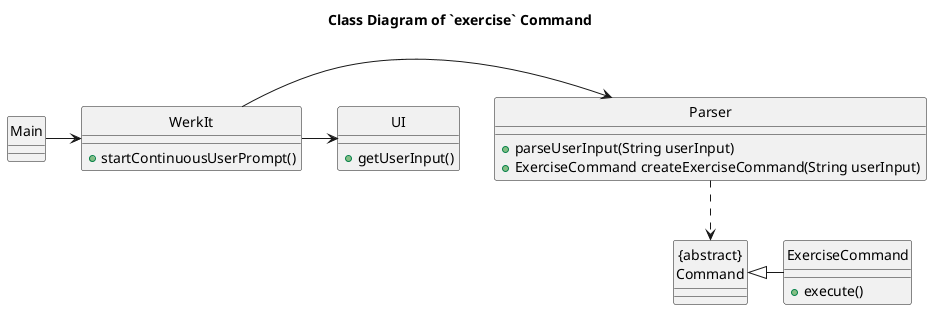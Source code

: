 @startuml
'https://plantuml.com/class-diagram
hide circle
title Class Diagram of `exercise` Command
Main -> WerkIt
WerkIt -> Parser
WerkIt -> UI
"{abstract}\nCommand" <|- ExerciseCommand


Parser ..> "{abstract}\nCommand"
class WerkIt {
+ startContinuousUserPrompt()
}


class Main {

}

class ExerciseCommand {
+ execute()
}

class UI {
+ getUserInput()
}

class Parser {
+ parseUserInput(String userInput)
+ ExerciseCommand createExerciseCommand(String userInput)
}


@enduml